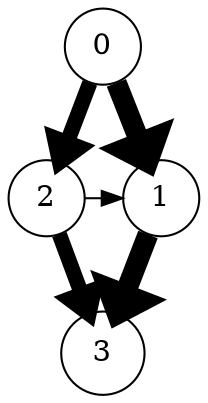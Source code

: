 strict digraph G {
0 [shape=circle,width=0.232667];
1 [shape=circle,width=0.042277];
2 [shape=circle,width=0.172737];
3 [shape=circle,width=0.552319];
{rank=same; 1; 2;}
0 -> 1  [penwidth=9.940134];
2 -> 1  [penwidth=1.000000];
0 -> 2  [penwidth=7.376449];
1 -> 3  [penwidth=10.000000];
2 -> 3  [penwidth=7.316582];
}